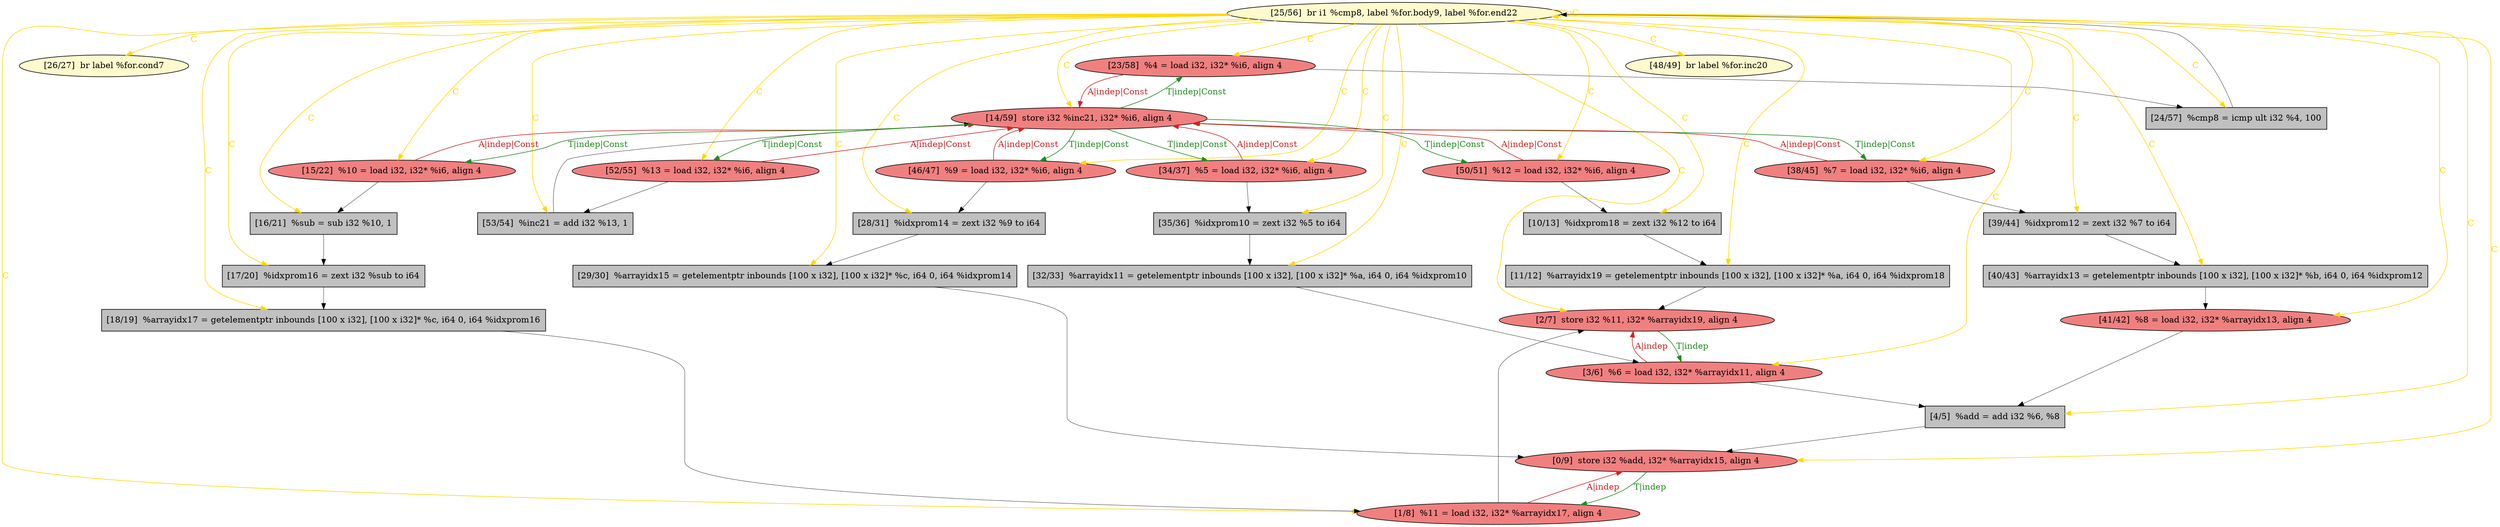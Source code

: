 
digraph G {


node450 [fillcolor=lemonchiffon,label="[25/56]  br i1 %cmp8, label %for.body9, label %for.end22",shape=ellipse,style=filled ]
node449 [fillcolor=lightcoral,label="[23/58]  %4 = load i32, i32* %i6, align 4",shape=ellipse,style=filled ]
node446 [fillcolor=lemonchiffon,label="[26/27]  br label %for.cond7",shape=ellipse,style=filled ]
node443 [fillcolor=grey,label="[53/54]  %inc21 = add i32 %13, 1",shape=rectangle,style=filled ]
node442 [fillcolor=lightcoral,label="[50/51]  %12 = load i32, i32* %i6, align 4",shape=ellipse,style=filled ]
node441 [fillcolor=lightcoral,label="[46/47]  %9 = load i32, i32* %i6, align 4",shape=ellipse,style=filled ]
node440 [fillcolor=grey,label="[40/43]  %arrayidx13 = getelementptr inbounds [100 x i32], [100 x i32]* %b, i64 0, i64 %idxprom12",shape=rectangle,style=filled ]
node447 [fillcolor=lightcoral,label="[1/8]  %11 = load i32, i32* %arrayidx17, align 4",shape=ellipse,style=filled ]
node439 [fillcolor=grey,label="[17/20]  %idxprom16 = zext i32 %sub to i64",shape=rectangle,style=filled ]
node427 [fillcolor=grey,label="[28/31]  %idxprom14 = zext i32 %9 to i64",shape=rectangle,style=filled ]
node448 [fillcolor=lightcoral,label="[15/22]  %10 = load i32, i32* %i6, align 4",shape=ellipse,style=filled ]
node426 [fillcolor=lightcoral,label="[14/59]  store i32 %inc21, i32* %i6, align 4",shape=ellipse,style=filled ]
node425 [fillcolor=grey,label="[10/13]  %idxprom18 = zext i32 %12 to i64",shape=rectangle,style=filled ]
node445 [fillcolor=lightcoral,label="[38/45]  %7 = load i32, i32* %i6, align 4",shape=ellipse,style=filled ]
node429 [fillcolor=grey,label="[29/30]  %arrayidx15 = getelementptr inbounds [100 x i32], [100 x i32]* %c, i64 0, i64 %idxprom14",shape=rectangle,style=filled ]
node428 [fillcolor=grey,label="[32/33]  %arrayidx11 = getelementptr inbounds [100 x i32], [100 x i32]* %a, i64 0, i64 %idxprom10",shape=rectangle,style=filled ]
node438 [fillcolor=grey,label="[11/12]  %arrayidx19 = getelementptr inbounds [100 x i32], [100 x i32]* %a, i64 0, i64 %idxprom18",shape=rectangle,style=filled ]
node451 [fillcolor=lightcoral,label="[34/37]  %5 = load i32, i32* %i6, align 4",shape=ellipse,style=filled ]
node424 [fillcolor=grey,label="[4/5]  %add = add i32 %6, %8",shape=rectangle,style=filled ]
node423 [fillcolor=lightcoral,label="[0/9]  store i32 %add, i32* %arrayidx15, align 4",shape=ellipse,style=filled ]
node431 [fillcolor=lemonchiffon,label="[48/49]  br label %for.inc20",shape=ellipse,style=filled ]
node437 [fillcolor=grey,label="[18/19]  %arrayidx17 = getelementptr inbounds [100 x i32], [100 x i32]* %c, i64 0, i64 %idxprom16",shape=rectangle,style=filled ]
node452 [fillcolor=grey,label="[16/21]  %sub = sub i32 %10, 1",shape=rectangle,style=filled ]
node444 [fillcolor=lightcoral,label="[52/55]  %13 = load i32, i32* %i6, align 4",shape=ellipse,style=filled ]
node433 [fillcolor=lightcoral,label="[2/7]  store i32 %11, i32* %arrayidx19, align 4",shape=ellipse,style=filled ]
node432 [fillcolor=lightcoral,label="[3/6]  %6 = load i32, i32* %arrayidx11, align 4",shape=ellipse,style=filled ]
node434 [fillcolor=grey,label="[24/57]  %cmp8 = icmp ult i32 %4, 100",shape=rectangle,style=filled ]
node430 [fillcolor=lightcoral,label="[41/42]  %8 = load i32, i32* %arrayidx13, align 4",shape=ellipse,style=filled ]
node435 [fillcolor=grey,label="[39/44]  %idxprom12 = zext i32 %7 to i64",shape=rectangle,style=filled ]
node436 [fillcolor=grey,label="[35/36]  %idxprom10 = zext i32 %5 to i64",shape=rectangle,style=filled ]

node448->node426 [style=solid,color=firebrick3,label="A|indep|Const",penwidth=1.0,fontcolor=firebrick3 ]
node426->node448 [style=solid,color=forestgreen,label="T|indep|Const",penwidth=1.0,fontcolor=forestgreen ]
node433->node432 [style=solid,color=forestgreen,label="T|indep",penwidth=1.0,fontcolor=forestgreen ]
node447->node423 [style=solid,color=firebrick3,label="A|indep",penwidth=1.0,fontcolor=firebrick3 ]
node423->node447 [style=solid,color=forestgreen,label="T|indep",penwidth=1.0,fontcolor=forestgreen ]
node440->node430 [style=solid,color=black,label="",penwidth=0.5,fontcolor=black ]
node445->node426 [style=solid,color=firebrick3,label="A|indep|Const",penwidth=1.0,fontcolor=firebrick3 ]
node449->node434 [style=solid,color=black,label="",penwidth=0.5,fontcolor=black ]
node438->node433 [style=solid,color=black,label="",penwidth=0.5,fontcolor=black ]
node428->node432 [style=solid,color=black,label="",penwidth=0.5,fontcolor=black ]
node447->node433 [style=solid,color=black,label="",penwidth=0.5,fontcolor=black ]
node450->node436 [style=solid,color=gold,label="C",penwidth=1.0,fontcolor=gold ]
node450->node427 [style=solid,color=gold,label="C",penwidth=1.0,fontcolor=gold ]
node432->node424 [style=solid,color=black,label="",penwidth=0.5,fontcolor=black ]
node432->node433 [style=solid,color=firebrick3,label="A|indep",penwidth=1.0,fontcolor=firebrick3 ]
node434->node450 [style=solid,color=black,label="",penwidth=0.5,fontcolor=black ]
node430->node424 [style=solid,color=black,label="",penwidth=0.5,fontcolor=black ]
node426->node445 [style=solid,color=forestgreen,label="T|indep|Const",penwidth=1.0,fontcolor=forestgreen ]
node437->node447 [style=solid,color=black,label="",penwidth=0.5,fontcolor=black ]
node442->node426 [style=solid,color=firebrick3,label="A|indep|Const",penwidth=1.0,fontcolor=firebrick3 ]
node426->node442 [style=solid,color=forestgreen,label="T|indep|Const",penwidth=1.0,fontcolor=forestgreen ]
node451->node436 [style=solid,color=black,label="",penwidth=0.5,fontcolor=black ]
node444->node426 [style=solid,color=firebrick3,label="A|indep|Const",penwidth=1.0,fontcolor=firebrick3 ]
node426->node449 [style=solid,color=forestgreen,label="T|indep|Const",penwidth=1.0,fontcolor=forestgreen ]
node445->node435 [style=solid,color=black,label="",penwidth=0.5,fontcolor=black ]
node450->node446 [style=solid,color=gold,label="C",penwidth=1.0,fontcolor=gold ]
node436->node428 [style=solid,color=black,label="",penwidth=0.5,fontcolor=black ]
node450->node434 [style=solid,color=gold,label="C",penwidth=1.0,fontcolor=gold ]
node427->node429 [style=solid,color=black,label="",penwidth=0.5,fontcolor=black ]
node450->node445 [style=solid,color=gold,label="C",penwidth=1.0,fontcolor=gold ]
node450->node423 [style=solid,color=gold,label="C",penwidth=1.0,fontcolor=gold ]
node450->node433 [style=solid,color=gold,label="C",penwidth=1.0,fontcolor=gold ]
node450->node447 [style=solid,color=gold,label="C",penwidth=1.0,fontcolor=gold ]
node450->node426 [style=solid,color=gold,label="C",penwidth=1.0,fontcolor=gold ]
node450->node441 [style=solid,color=gold,label="C",penwidth=1.0,fontcolor=gold ]
node450->node442 [style=solid,color=gold,label="C",penwidth=1.0,fontcolor=gold ]
node450->node440 [style=solid,color=gold,label="C",penwidth=1.0,fontcolor=gold ]
node450->node438 [style=solid,color=gold,label="C",penwidth=1.0,fontcolor=gold ]
node450->node443 [style=solid,color=gold,label="C",penwidth=1.0,fontcolor=gold ]
node443->node426 [style=solid,color=black,label="",penwidth=0.5,fontcolor=black ]
node450->node452 [style=solid,color=gold,label="C",penwidth=1.0,fontcolor=gold ]
node450->node444 [style=solid,color=gold,label="C",penwidth=1.0,fontcolor=gold ]
node450->node437 [style=solid,color=gold,label="C",penwidth=1.0,fontcolor=gold ]
node450->node431 [style=solid,color=gold,label="C",penwidth=1.0,fontcolor=gold ]
node441->node427 [style=solid,color=black,label="",penwidth=0.5,fontcolor=black ]
node450->node448 [style=solid,color=gold,label="C",penwidth=1.0,fontcolor=gold ]
node449->node426 [style=solid,color=firebrick3,label="A|indep|Const",penwidth=1.0,fontcolor=firebrick3 ]
node450->node429 [style=solid,color=gold,label="C",penwidth=1.0,fontcolor=gold ]
node450->node424 [style=solid,color=gold,label="C",penwidth=1.0,fontcolor=gold ]
node450->node428 [style=solid,color=gold,label="C",penwidth=1.0,fontcolor=gold ]
node450->node450 [style=solid,color=gold,label="C",penwidth=1.0,fontcolor=gold ]
node444->node443 [style=solid,color=black,label="",penwidth=0.5,fontcolor=black ]
node439->node437 [style=solid,color=black,label="",penwidth=0.5,fontcolor=black ]
node450->node435 [style=solid,color=gold,label="C",penwidth=1.0,fontcolor=gold ]
node450->node451 [style=solid,color=gold,label="C",penwidth=1.0,fontcolor=gold ]
node448->node452 [style=solid,color=black,label="",penwidth=0.5,fontcolor=black ]
node426->node444 [style=solid,color=forestgreen,label="T|indep|Const",penwidth=1.0,fontcolor=forestgreen ]
node426->node441 [style=solid,color=forestgreen,label="T|indep|Const",penwidth=1.0,fontcolor=forestgreen ]
node441->node426 [style=solid,color=firebrick3,label="A|indep|Const",penwidth=1.0,fontcolor=firebrick3 ]
node435->node440 [style=solid,color=black,label="",penwidth=0.5,fontcolor=black ]
node442->node425 [style=solid,color=black,label="",penwidth=0.5,fontcolor=black ]
node450->node425 [style=solid,color=gold,label="C",penwidth=1.0,fontcolor=gold ]
node450->node439 [style=solid,color=gold,label="C",penwidth=1.0,fontcolor=gold ]
node426->node451 [style=solid,color=forestgreen,label="T|indep|Const",penwidth=1.0,fontcolor=forestgreen ]
node429->node423 [style=solid,color=black,label="",penwidth=0.5,fontcolor=black ]
node452->node439 [style=solid,color=black,label="",penwidth=0.5,fontcolor=black ]
node425->node438 [style=solid,color=black,label="",penwidth=0.5,fontcolor=black ]
node450->node432 [style=solid,color=gold,label="C",penwidth=1.0,fontcolor=gold ]
node450->node430 [style=solid,color=gold,label="C",penwidth=1.0,fontcolor=gold ]
node451->node426 [style=solid,color=firebrick3,label="A|indep|Const",penwidth=1.0,fontcolor=firebrick3 ]
node450->node449 [style=solid,color=gold,label="C",penwidth=1.0,fontcolor=gold ]
node424->node423 [style=solid,color=black,label="",penwidth=0.5,fontcolor=black ]


}
